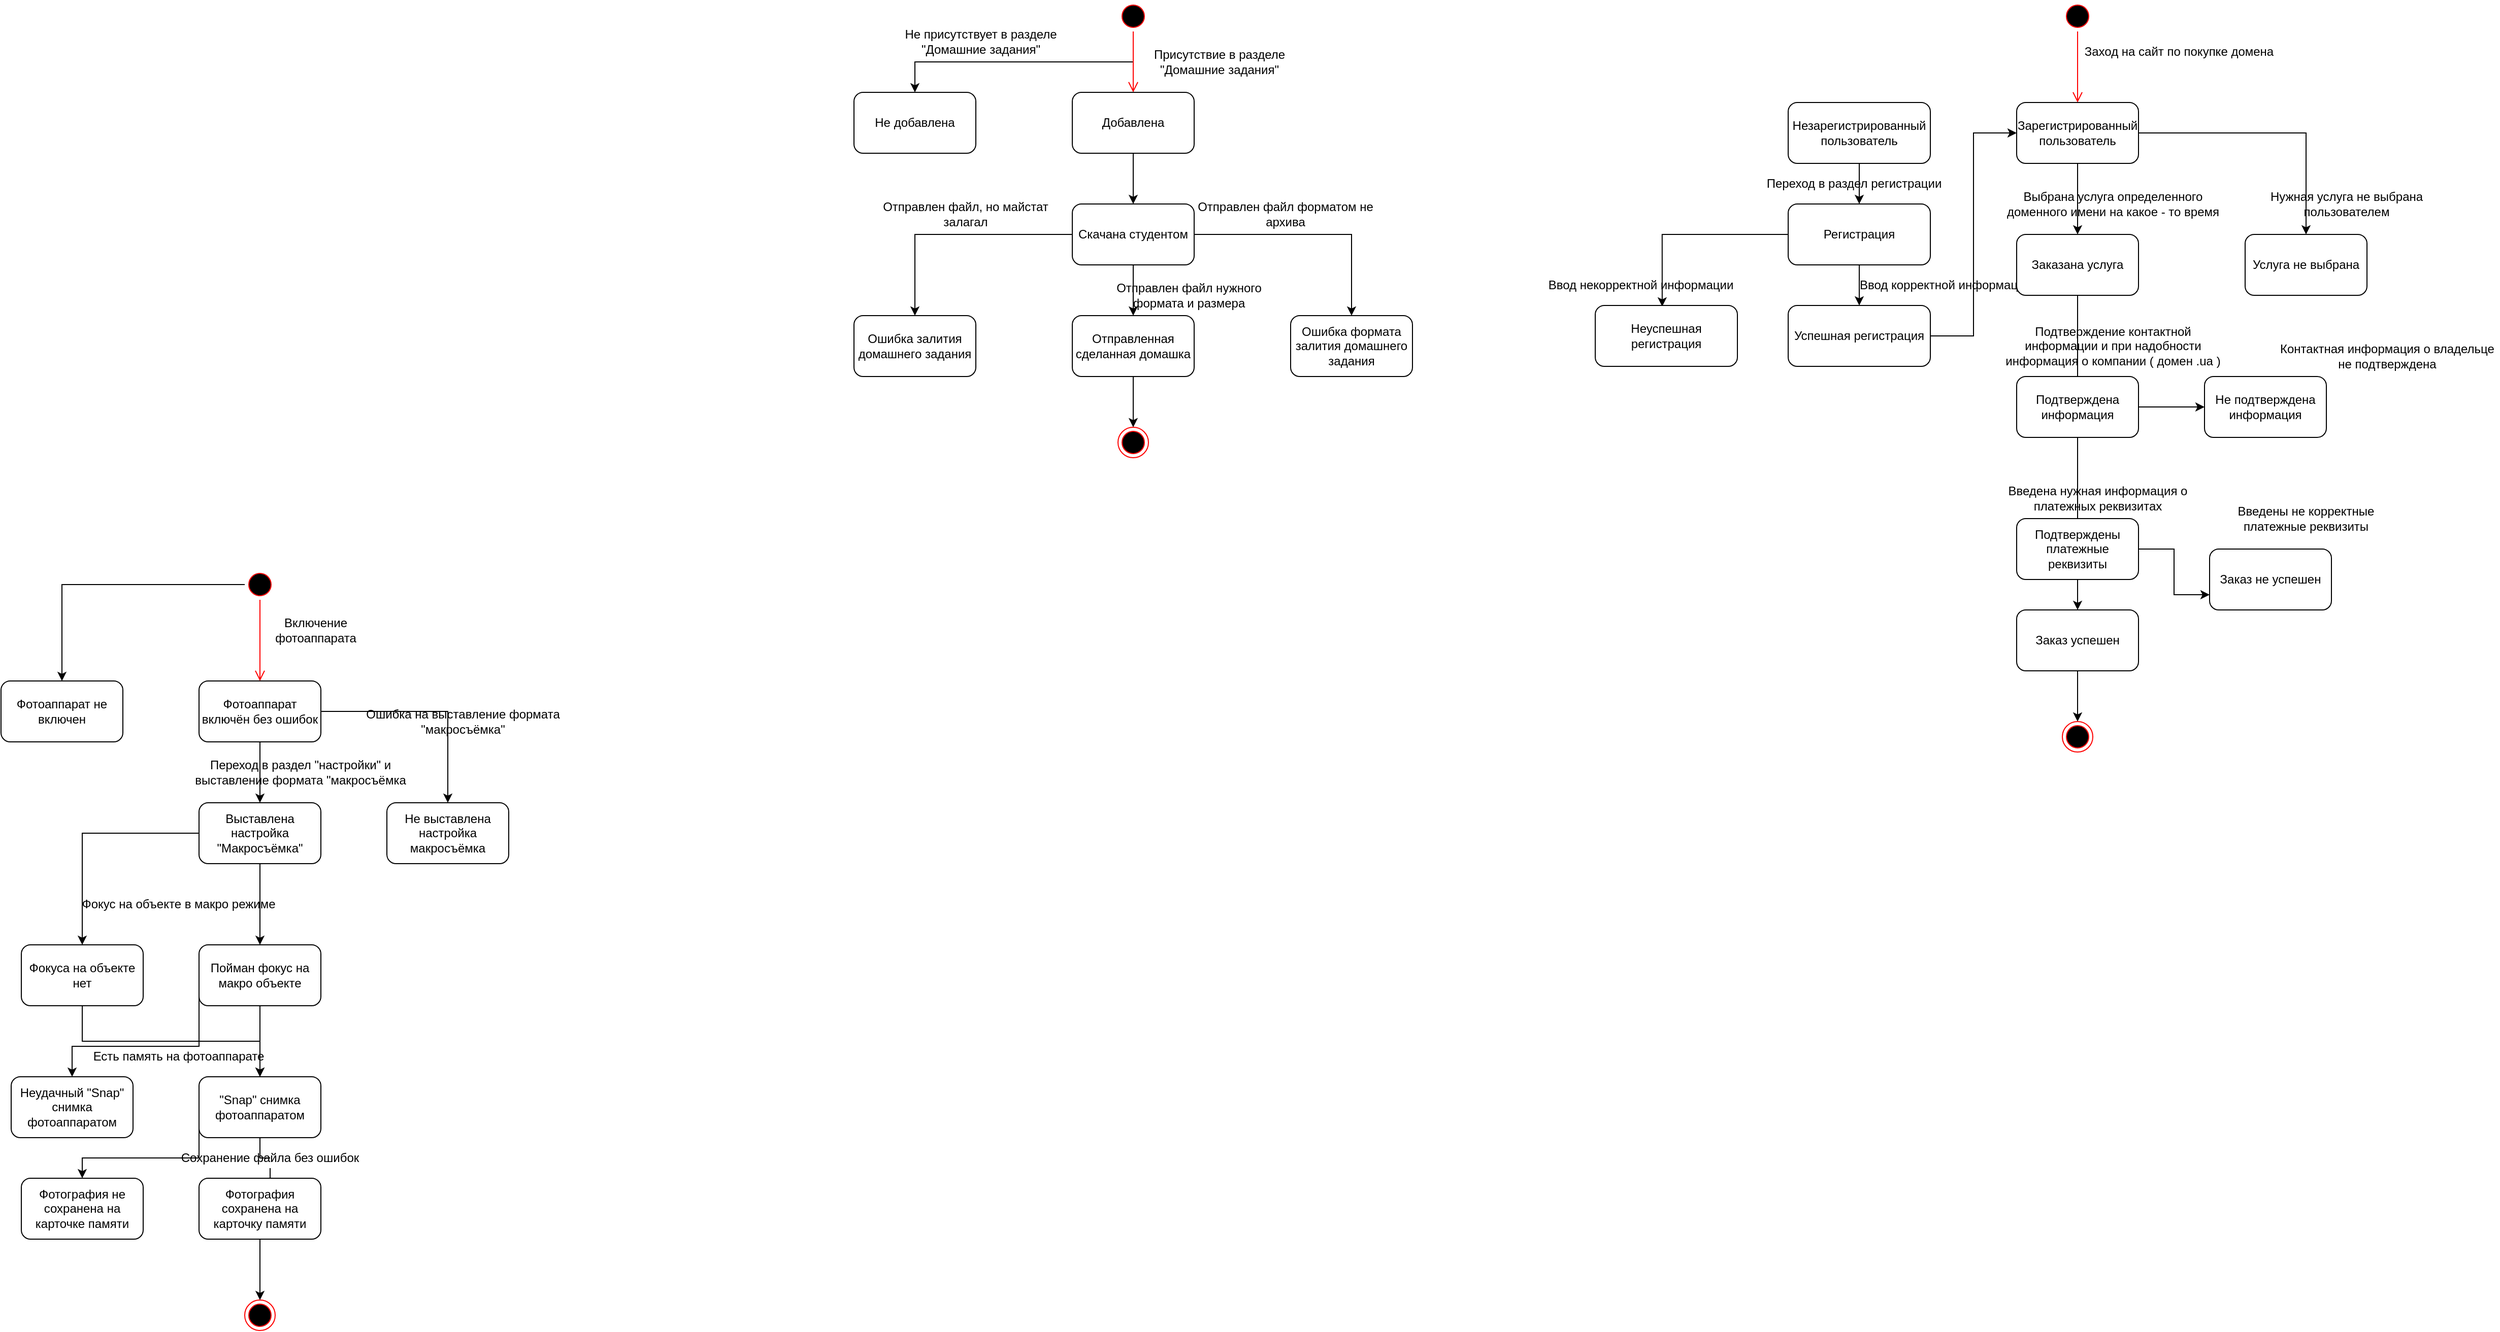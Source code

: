<mxfile version="15.1.4" type="github">
  <diagram id="u6vn89Q6pDuSqbfzB-kp" name="Page-1">
    <mxGraphModel dx="1483" dy="827" grid="1" gridSize="10" guides="1" tooltips="1" connect="1" arrows="1" fold="1" page="1" pageScale="1" pageWidth="3000" pageHeight="3000" math="0" shadow="0">
      <root>
        <mxCell id="0" />
        <mxCell id="1" parent="0" />
        <mxCell id="Up6CJ4-sGrz-HfyM8izz-25" style="edgeStyle=orthogonalEdgeStyle;rounded=0;orthogonalLoop=1;jettySize=auto;html=1;exitX=0.5;exitY=1;exitDx=0;exitDy=0;" edge="1" parent="1" source="Up6CJ4-sGrz-HfyM8izz-1" target="Up6CJ4-sGrz-HfyM8izz-6">
          <mxGeometry relative="1" as="geometry" />
        </mxCell>
        <mxCell id="Up6CJ4-sGrz-HfyM8izz-1" value="" style="ellipse;html=1;shape=startState;fillColor=#000000;strokeColor=#ff0000;" vertex="1" parent="1">
          <mxGeometry x="1190" y="70" width="30" height="30" as="geometry" />
        </mxCell>
        <mxCell id="Up6CJ4-sGrz-HfyM8izz-2" value="" style="edgeStyle=orthogonalEdgeStyle;html=1;verticalAlign=bottom;endArrow=open;endSize=8;strokeColor=#ff0000;" edge="1" source="Up6CJ4-sGrz-HfyM8izz-1" parent="1">
          <mxGeometry relative="1" as="geometry">
            <mxPoint x="1205" y="160" as="targetPoint" />
          </mxGeometry>
        </mxCell>
        <mxCell id="Up6CJ4-sGrz-HfyM8izz-4" value="Присутствие в разделе &quot;Домашние задания&quot;" style="text;html=1;strokeColor=none;fillColor=none;align=center;verticalAlign=middle;whiteSpace=wrap;rounded=0;" vertex="1" parent="1">
          <mxGeometry x="1200" y="120" width="180" height="20" as="geometry" />
        </mxCell>
        <mxCell id="Up6CJ4-sGrz-HfyM8izz-6" value="Не добавлена" style="rounded=1;whiteSpace=wrap;html=1;" vertex="1" parent="1">
          <mxGeometry x="930" y="160" width="120" height="60" as="geometry" />
        </mxCell>
        <mxCell id="Up6CJ4-sGrz-HfyM8izz-13" value="" style="edgeStyle=orthogonalEdgeStyle;rounded=0;orthogonalLoop=1;jettySize=auto;html=1;" edge="1" parent="1" source="Up6CJ4-sGrz-HfyM8izz-7" target="Up6CJ4-sGrz-HfyM8izz-12">
          <mxGeometry relative="1" as="geometry" />
        </mxCell>
        <mxCell id="Up6CJ4-sGrz-HfyM8izz-7" value="Добавлена" style="rounded=1;whiteSpace=wrap;html=1;" vertex="1" parent="1">
          <mxGeometry x="1145" y="160" width="120" height="60" as="geometry" />
        </mxCell>
        <mxCell id="Up6CJ4-sGrz-HfyM8izz-18" value="" style="edgeStyle=orthogonalEdgeStyle;rounded=0;orthogonalLoop=1;jettySize=auto;html=1;" edge="1" parent="1" source="Up6CJ4-sGrz-HfyM8izz-12" target="Up6CJ4-sGrz-HfyM8izz-16">
          <mxGeometry relative="1" as="geometry" />
        </mxCell>
        <mxCell id="Up6CJ4-sGrz-HfyM8izz-19" style="edgeStyle=orthogonalEdgeStyle;rounded=0;orthogonalLoop=1;jettySize=auto;html=1;exitX=0;exitY=0.5;exitDx=0;exitDy=0;entryX=0.5;entryY=0;entryDx=0;entryDy=0;" edge="1" parent="1" source="Up6CJ4-sGrz-HfyM8izz-12" target="Up6CJ4-sGrz-HfyM8izz-14">
          <mxGeometry relative="1" as="geometry" />
        </mxCell>
        <mxCell id="Up6CJ4-sGrz-HfyM8izz-20" style="edgeStyle=orthogonalEdgeStyle;rounded=0;orthogonalLoop=1;jettySize=auto;html=1;exitX=1;exitY=0.5;exitDx=0;exitDy=0;entryX=0.5;entryY=0;entryDx=0;entryDy=0;" edge="1" parent="1" source="Up6CJ4-sGrz-HfyM8izz-12" target="Up6CJ4-sGrz-HfyM8izz-15">
          <mxGeometry relative="1" as="geometry" />
        </mxCell>
        <mxCell id="Up6CJ4-sGrz-HfyM8izz-12" value="Скачана студентом" style="rounded=1;whiteSpace=wrap;html=1;" vertex="1" parent="1">
          <mxGeometry x="1145" y="270" width="120" height="60" as="geometry" />
        </mxCell>
        <mxCell id="Up6CJ4-sGrz-HfyM8izz-14" value="Ошибка залития домашнего задания" style="rounded=1;whiteSpace=wrap;html=1;" vertex="1" parent="1">
          <mxGeometry x="930" y="380" width="120" height="60" as="geometry" />
        </mxCell>
        <mxCell id="Up6CJ4-sGrz-HfyM8izz-15" value="Ошибка формата залития домашнего задания" style="rounded=1;whiteSpace=wrap;html=1;" vertex="1" parent="1">
          <mxGeometry x="1360" y="380" width="120" height="60" as="geometry" />
        </mxCell>
        <mxCell id="Up6CJ4-sGrz-HfyM8izz-28" value="" style="edgeStyle=orthogonalEdgeStyle;rounded=0;orthogonalLoop=1;jettySize=auto;html=1;" edge="1" parent="1" source="Up6CJ4-sGrz-HfyM8izz-16" target="Up6CJ4-sGrz-HfyM8izz-27">
          <mxGeometry relative="1" as="geometry" />
        </mxCell>
        <mxCell id="Up6CJ4-sGrz-HfyM8izz-16" value="Отправленная сделанная домашка" style="rounded=1;whiteSpace=wrap;html=1;" vertex="1" parent="1">
          <mxGeometry x="1145" y="380" width="120" height="60" as="geometry" />
        </mxCell>
        <mxCell id="Up6CJ4-sGrz-HfyM8izz-21" value="Отправлен файл форматом не архива" style="text;html=1;strokeColor=none;fillColor=none;align=center;verticalAlign=middle;whiteSpace=wrap;rounded=0;" vertex="1" parent="1">
          <mxGeometry x="1265" y="270" width="180" height="20" as="geometry" />
        </mxCell>
        <mxCell id="Up6CJ4-sGrz-HfyM8izz-22" value="Отправлен файл, но майстат залагал" style="text;html=1;strokeColor=none;fillColor=none;align=center;verticalAlign=middle;whiteSpace=wrap;rounded=0;" vertex="1" parent="1">
          <mxGeometry x="950" y="270" width="180" height="20" as="geometry" />
        </mxCell>
        <mxCell id="Up6CJ4-sGrz-HfyM8izz-26" value="Не присутствует в разделе &quot;Домашние задания&quot;" style="text;html=1;strokeColor=none;fillColor=none;align=center;verticalAlign=middle;whiteSpace=wrap;rounded=0;" vertex="1" parent="1">
          <mxGeometry x="965" y="100" width="180" height="20" as="geometry" />
        </mxCell>
        <mxCell id="Up6CJ4-sGrz-HfyM8izz-27" value="" style="ellipse;html=1;shape=endState;fillColor=#000000;strokeColor=#ff0000;" vertex="1" parent="1">
          <mxGeometry x="1190" y="490" width="30" height="30" as="geometry" />
        </mxCell>
        <mxCell id="Up6CJ4-sGrz-HfyM8izz-29" value="Отправлен файл нужного формата и размера" style="text;html=1;strokeColor=none;fillColor=none;align=center;verticalAlign=middle;whiteSpace=wrap;rounded=0;" vertex="1" parent="1">
          <mxGeometry x="1170" y="350" width="180" height="20" as="geometry" />
        </mxCell>
        <mxCell id="Up6CJ4-sGrz-HfyM8izz-30" value="" style="ellipse;html=1;shape=startState;fillColor=#000000;strokeColor=#ff0000;" vertex="1" parent="1">
          <mxGeometry x="2120" y="70" width="30" height="30" as="geometry" />
        </mxCell>
        <mxCell id="Up6CJ4-sGrz-HfyM8izz-31" value="" style="edgeStyle=orthogonalEdgeStyle;html=1;verticalAlign=bottom;endArrow=open;endSize=8;strokeColor=#ff0000;" edge="1" source="Up6CJ4-sGrz-HfyM8izz-30" parent="1" target="Up6CJ4-sGrz-HfyM8izz-33">
          <mxGeometry relative="1" as="geometry">
            <mxPoint x="2135" y="160" as="targetPoint" />
          </mxGeometry>
        </mxCell>
        <mxCell id="Up6CJ4-sGrz-HfyM8izz-32" value="Заход на сайт по покупке домена" style="text;html=1;strokeColor=none;fillColor=none;align=center;verticalAlign=middle;whiteSpace=wrap;rounded=0;" vertex="1" parent="1">
          <mxGeometry x="2130" y="110" width="210" height="20" as="geometry" />
        </mxCell>
        <mxCell id="Up6CJ4-sGrz-HfyM8izz-48" value="" style="edgeStyle=orthogonalEdgeStyle;rounded=0;orthogonalLoop=1;jettySize=auto;html=1;" edge="1" parent="1" source="Up6CJ4-sGrz-HfyM8izz-33" target="Up6CJ4-sGrz-HfyM8izz-47">
          <mxGeometry relative="1" as="geometry" />
        </mxCell>
        <mxCell id="Up6CJ4-sGrz-HfyM8izz-57" style="edgeStyle=orthogonalEdgeStyle;rounded=0;orthogonalLoop=1;jettySize=auto;html=1;exitX=1;exitY=0.5;exitDx=0;exitDy=0;" edge="1" parent="1" source="Up6CJ4-sGrz-HfyM8izz-33" target="Up6CJ4-sGrz-HfyM8izz-56">
          <mxGeometry relative="1" as="geometry" />
        </mxCell>
        <mxCell id="Up6CJ4-sGrz-HfyM8izz-33" value="Зарегистрированный пользователь" style="rounded=1;whiteSpace=wrap;html=1;" vertex="1" parent="1">
          <mxGeometry x="2075" y="170" width="120" height="60" as="geometry" />
        </mxCell>
        <mxCell id="Up6CJ4-sGrz-HfyM8izz-38" value="" style="edgeStyle=orthogonalEdgeStyle;rounded=0;orthogonalLoop=1;jettySize=auto;html=1;" edge="1" parent="1" source="Up6CJ4-sGrz-HfyM8izz-34" target="Up6CJ4-sGrz-HfyM8izz-37">
          <mxGeometry relative="1" as="geometry" />
        </mxCell>
        <mxCell id="Up6CJ4-sGrz-HfyM8izz-34" value="Незарегистрированный пользователь" style="rounded=1;whiteSpace=wrap;html=1;" vertex="1" parent="1">
          <mxGeometry x="1850" y="170" width="140" height="60" as="geometry" />
        </mxCell>
        <mxCell id="Up6CJ4-sGrz-HfyM8izz-41" value="" style="edgeStyle=orthogonalEdgeStyle;rounded=0;orthogonalLoop=1;jettySize=auto;html=1;" edge="1" parent="1" source="Up6CJ4-sGrz-HfyM8izz-37" target="Up6CJ4-sGrz-HfyM8izz-40">
          <mxGeometry relative="1" as="geometry" />
        </mxCell>
        <mxCell id="Up6CJ4-sGrz-HfyM8izz-44" style="edgeStyle=orthogonalEdgeStyle;rounded=0;orthogonalLoop=1;jettySize=auto;html=1;exitX=0;exitY=0.5;exitDx=0;exitDy=0;entryX=0.471;entryY=0.016;entryDx=0;entryDy=0;entryPerimeter=0;" edge="1" parent="1" source="Up6CJ4-sGrz-HfyM8izz-37" target="Up6CJ4-sGrz-HfyM8izz-43">
          <mxGeometry relative="1" as="geometry" />
        </mxCell>
        <mxCell id="Up6CJ4-sGrz-HfyM8izz-37" value="Регистрация" style="rounded=1;whiteSpace=wrap;html=1;" vertex="1" parent="1">
          <mxGeometry x="1850" y="270" width="140" height="60" as="geometry" />
        </mxCell>
        <mxCell id="Up6CJ4-sGrz-HfyM8izz-39" value="Переход в раздел регистрации" style="text;html=1;strokeColor=none;fillColor=none;align=center;verticalAlign=middle;whiteSpace=wrap;rounded=0;" vertex="1" parent="1">
          <mxGeometry x="1810" y="240" width="210" height="20" as="geometry" />
        </mxCell>
        <mxCell id="Up6CJ4-sGrz-HfyM8izz-46" style="edgeStyle=orthogonalEdgeStyle;rounded=0;orthogonalLoop=1;jettySize=auto;html=1;exitX=1;exitY=0.5;exitDx=0;exitDy=0;entryX=0;entryY=0.5;entryDx=0;entryDy=0;" edge="1" parent="1" source="Up6CJ4-sGrz-HfyM8izz-40" target="Up6CJ4-sGrz-HfyM8izz-33">
          <mxGeometry relative="1" as="geometry" />
        </mxCell>
        <mxCell id="Up6CJ4-sGrz-HfyM8izz-40" value="Успешная регистрация" style="rounded=1;whiteSpace=wrap;html=1;" vertex="1" parent="1">
          <mxGeometry x="1850" y="370" width="140" height="60" as="geometry" />
        </mxCell>
        <mxCell id="Up6CJ4-sGrz-HfyM8izz-42" value="Ввод корректной информации" style="text;html=1;strokeColor=none;fillColor=none;align=center;verticalAlign=middle;whiteSpace=wrap;rounded=0;" vertex="1" parent="1">
          <mxGeometry x="1900" y="340" width="210" height="20" as="geometry" />
        </mxCell>
        <mxCell id="Up6CJ4-sGrz-HfyM8izz-43" value="Неуспешная регистрация" style="rounded=1;whiteSpace=wrap;html=1;" vertex="1" parent="1">
          <mxGeometry x="1660" y="370" width="140" height="60" as="geometry" />
        </mxCell>
        <mxCell id="Up6CJ4-sGrz-HfyM8izz-45" value="Ввод некорректной информации" style="text;html=1;strokeColor=none;fillColor=none;align=center;verticalAlign=middle;whiteSpace=wrap;rounded=0;" vertex="1" parent="1">
          <mxGeometry x="1600" y="340" width="210" height="20" as="geometry" />
        </mxCell>
        <mxCell id="Up6CJ4-sGrz-HfyM8izz-51" value="" style="edgeStyle=orthogonalEdgeStyle;rounded=0;orthogonalLoop=1;jettySize=auto;html=1;" edge="1" parent="1" source="Up6CJ4-sGrz-HfyM8izz-47" target="Up6CJ4-sGrz-HfyM8izz-50">
          <mxGeometry relative="1" as="geometry" />
        </mxCell>
        <mxCell id="Up6CJ4-sGrz-HfyM8izz-47" value="Заказана услуга" style="rounded=1;whiteSpace=wrap;html=1;" vertex="1" parent="1">
          <mxGeometry x="2075" y="300" width="120" height="60" as="geometry" />
        </mxCell>
        <mxCell id="Up6CJ4-sGrz-HfyM8izz-49" value="Выбрана услуга определенного доменного имени на какое - то время" style="text;html=1;strokeColor=none;fillColor=none;align=center;verticalAlign=middle;whiteSpace=wrap;rounded=0;" vertex="1" parent="1">
          <mxGeometry x="2060" y="260" width="220" height="20" as="geometry" />
        </mxCell>
        <mxCell id="Up6CJ4-sGrz-HfyM8izz-55" value="" style="edgeStyle=orthogonalEdgeStyle;rounded=0;orthogonalLoop=1;jettySize=auto;html=1;" edge="1" parent="1" source="Up6CJ4-sGrz-HfyM8izz-50" target="Up6CJ4-sGrz-HfyM8izz-54">
          <mxGeometry relative="1" as="geometry" />
        </mxCell>
        <mxCell id="Up6CJ4-sGrz-HfyM8izz-50" value="Заказ успешен" style="rounded=1;whiteSpace=wrap;html=1;" vertex="1" parent="1">
          <mxGeometry x="2075" y="670" width="120" height="60" as="geometry" />
        </mxCell>
        <mxCell id="Up6CJ4-sGrz-HfyM8izz-52" value="Введена нужная информация о платежных реквизитах" style="text;html=1;strokeColor=none;fillColor=none;align=center;verticalAlign=middle;whiteSpace=wrap;rounded=0;" vertex="1" parent="1">
          <mxGeometry x="2060" y="550" width="190" height="20" as="geometry" />
        </mxCell>
        <mxCell id="Up6CJ4-sGrz-HfyM8izz-54" value="" style="ellipse;html=1;shape=endState;fillColor=#000000;strokeColor=#ff0000;" vertex="1" parent="1">
          <mxGeometry x="2120" y="780" width="30" height="30" as="geometry" />
        </mxCell>
        <mxCell id="Up6CJ4-sGrz-HfyM8izz-56" value="Услуга не выбрана" style="rounded=1;whiteSpace=wrap;html=1;" vertex="1" parent="1">
          <mxGeometry x="2300" y="300" width="120" height="60" as="geometry" />
        </mxCell>
        <mxCell id="Up6CJ4-sGrz-HfyM8izz-58" value="Нужная услуга не выбрана пользователем" style="text;html=1;strokeColor=none;fillColor=none;align=center;verticalAlign=middle;whiteSpace=wrap;rounded=0;" vertex="1" parent="1">
          <mxGeometry x="2290" y="260" width="220" height="20" as="geometry" />
        </mxCell>
        <mxCell id="Up6CJ4-sGrz-HfyM8izz-59" value="Заказ не успешен" style="rounded=1;whiteSpace=wrap;html=1;" vertex="1" parent="1">
          <mxGeometry x="2265" y="610" width="120" height="60" as="geometry" />
        </mxCell>
        <mxCell id="Up6CJ4-sGrz-HfyM8izz-61" value="Введены не корректные платежные реквизиты" style="text;html=1;strokeColor=none;fillColor=none;align=center;verticalAlign=middle;whiteSpace=wrap;rounded=0;" vertex="1" parent="1">
          <mxGeometry x="2265" y="570" width="190" height="20" as="geometry" />
        </mxCell>
        <mxCell id="Up6CJ4-sGrz-HfyM8izz-67" style="edgeStyle=orthogonalEdgeStyle;rounded=0;orthogonalLoop=1;jettySize=auto;html=1;exitX=1;exitY=0.5;exitDx=0;exitDy=0;" edge="1" parent="1" source="Up6CJ4-sGrz-HfyM8izz-62" target="Up6CJ4-sGrz-HfyM8izz-66">
          <mxGeometry relative="1" as="geometry" />
        </mxCell>
        <mxCell id="Up6CJ4-sGrz-HfyM8izz-62" value="Подтверждена информация" style="rounded=1;whiteSpace=wrap;html=1;" vertex="1" parent="1">
          <mxGeometry x="2075" y="440" width="120" height="60" as="geometry" />
        </mxCell>
        <mxCell id="Up6CJ4-sGrz-HfyM8izz-63" value="Подтверждение контактной информации и при надобности информация о компании ( домен .ua )" style="text;html=1;strokeColor=none;fillColor=none;align=center;verticalAlign=middle;whiteSpace=wrap;rounded=0;" vertex="1" parent="1">
          <mxGeometry x="2060" y="400" width="220" height="20" as="geometry" />
        </mxCell>
        <mxCell id="Up6CJ4-sGrz-HfyM8izz-65" value="Контактная информация о владельце не подтверждена" style="text;html=1;strokeColor=none;fillColor=none;align=center;verticalAlign=middle;whiteSpace=wrap;rounded=0;" vertex="1" parent="1">
          <mxGeometry x="2330" y="410" width="220" height="20" as="geometry" />
        </mxCell>
        <mxCell id="Up6CJ4-sGrz-HfyM8izz-66" value="Не подтверждена информация" style="rounded=1;whiteSpace=wrap;html=1;" vertex="1" parent="1">
          <mxGeometry x="2260" y="440" width="120" height="60" as="geometry" />
        </mxCell>
        <mxCell id="Up6CJ4-sGrz-HfyM8izz-69" style="edgeStyle=orthogonalEdgeStyle;rounded=0;orthogonalLoop=1;jettySize=auto;html=1;exitX=1;exitY=0.5;exitDx=0;exitDy=0;entryX=0;entryY=0.75;entryDx=0;entryDy=0;" edge="1" parent="1" source="Up6CJ4-sGrz-HfyM8izz-68" target="Up6CJ4-sGrz-HfyM8izz-59">
          <mxGeometry relative="1" as="geometry" />
        </mxCell>
        <mxCell id="Up6CJ4-sGrz-HfyM8izz-68" value="Подтверждены платежные реквизиты" style="rounded=1;whiteSpace=wrap;html=1;" vertex="1" parent="1">
          <mxGeometry x="2075" y="580" width="120" height="60" as="geometry" />
        </mxCell>
        <mxCell id="Up6CJ4-sGrz-HfyM8izz-76" style="edgeStyle=orthogonalEdgeStyle;rounded=0;orthogonalLoop=1;jettySize=auto;html=1;exitX=0;exitY=0.5;exitDx=0;exitDy=0;entryX=0.5;entryY=0;entryDx=0;entryDy=0;" edge="1" parent="1" source="Up6CJ4-sGrz-HfyM8izz-70" target="Up6CJ4-sGrz-HfyM8izz-75">
          <mxGeometry relative="1" as="geometry" />
        </mxCell>
        <mxCell id="Up6CJ4-sGrz-HfyM8izz-70" value="" style="ellipse;html=1;shape=startState;fillColor=#000000;strokeColor=#ff0000;" vertex="1" parent="1">
          <mxGeometry x="330" y="630" width="30" height="30" as="geometry" />
        </mxCell>
        <mxCell id="Up6CJ4-sGrz-HfyM8izz-71" value="" style="edgeStyle=orthogonalEdgeStyle;html=1;verticalAlign=bottom;endArrow=open;endSize=8;strokeColor=#ff0000;" edge="1" source="Up6CJ4-sGrz-HfyM8izz-70" parent="1" target="Up6CJ4-sGrz-HfyM8izz-73">
          <mxGeometry relative="1" as="geometry">
            <mxPoint x="345" y="730" as="targetPoint" />
          </mxGeometry>
        </mxCell>
        <mxCell id="Up6CJ4-sGrz-HfyM8izz-72" value="Включение фотоаппарата" style="text;html=1;strokeColor=none;fillColor=none;align=center;verticalAlign=middle;whiteSpace=wrap;rounded=0;" vertex="1" parent="1">
          <mxGeometry x="360" y="680" width="80" height="20" as="geometry" />
        </mxCell>
        <mxCell id="Up6CJ4-sGrz-HfyM8izz-78" value="" style="edgeStyle=orthogonalEdgeStyle;rounded=0;orthogonalLoop=1;jettySize=auto;html=1;" edge="1" parent="1" source="Up6CJ4-sGrz-HfyM8izz-73" target="Up6CJ4-sGrz-HfyM8izz-77">
          <mxGeometry relative="1" as="geometry" />
        </mxCell>
        <mxCell id="Up6CJ4-sGrz-HfyM8izz-81" style="edgeStyle=orthogonalEdgeStyle;rounded=0;orthogonalLoop=1;jettySize=auto;html=1;exitX=1;exitY=0.5;exitDx=0;exitDy=0;entryX=0.5;entryY=0;entryDx=0;entryDy=0;" edge="1" parent="1" source="Up6CJ4-sGrz-HfyM8izz-73" target="Up6CJ4-sGrz-HfyM8izz-80">
          <mxGeometry relative="1" as="geometry" />
        </mxCell>
        <mxCell id="Up6CJ4-sGrz-HfyM8izz-73" value="Фотоаппарат включён без ошибок" style="rounded=1;whiteSpace=wrap;html=1;" vertex="1" parent="1">
          <mxGeometry x="285" y="740" width="120" height="60" as="geometry" />
        </mxCell>
        <mxCell id="Up6CJ4-sGrz-HfyM8izz-75" value="Фотоаппарат не включен" style="rounded=1;whiteSpace=wrap;html=1;" vertex="1" parent="1">
          <mxGeometry x="90" y="740" width="120" height="60" as="geometry" />
        </mxCell>
        <mxCell id="Up6CJ4-sGrz-HfyM8izz-84" value="" style="edgeStyle=orthogonalEdgeStyle;rounded=0;orthogonalLoop=1;jettySize=auto;html=1;" edge="1" parent="1" source="Up6CJ4-sGrz-HfyM8izz-77" target="Up6CJ4-sGrz-HfyM8izz-83">
          <mxGeometry relative="1" as="geometry" />
        </mxCell>
        <mxCell id="Up6CJ4-sGrz-HfyM8izz-87" style="edgeStyle=orthogonalEdgeStyle;rounded=0;orthogonalLoop=1;jettySize=auto;html=1;exitX=0;exitY=0.5;exitDx=0;exitDy=0;entryX=0.5;entryY=0;entryDx=0;entryDy=0;" edge="1" parent="1" source="Up6CJ4-sGrz-HfyM8izz-77" target="Up6CJ4-sGrz-HfyM8izz-86">
          <mxGeometry relative="1" as="geometry" />
        </mxCell>
        <mxCell id="Up6CJ4-sGrz-HfyM8izz-77" value="Выставлена настройка &quot;Макросъёмка&quot;" style="rounded=1;whiteSpace=wrap;html=1;" vertex="1" parent="1">
          <mxGeometry x="285" y="860" width="120" height="60" as="geometry" />
        </mxCell>
        <mxCell id="Up6CJ4-sGrz-HfyM8izz-79" value="Переход в раздел &quot;настройки&quot; и выставление формата &quot;макросъёмка" style="text;html=1;strokeColor=none;fillColor=none;align=center;verticalAlign=middle;whiteSpace=wrap;rounded=0;" vertex="1" parent="1">
          <mxGeometry x="260" y="820" width="250" height="20" as="geometry" />
        </mxCell>
        <mxCell id="Up6CJ4-sGrz-HfyM8izz-80" value="Не выставлена настройка макросъёмка" style="rounded=1;whiteSpace=wrap;html=1;" vertex="1" parent="1">
          <mxGeometry x="470" y="860" width="120" height="60" as="geometry" />
        </mxCell>
        <mxCell id="Up6CJ4-sGrz-HfyM8izz-82" value="Ошибка на выставление формата &quot;макросъёмка&quot;" style="text;html=1;strokeColor=none;fillColor=none;align=center;verticalAlign=middle;whiteSpace=wrap;rounded=0;" vertex="1" parent="1">
          <mxGeometry x="420" y="770" width="250" height="20" as="geometry" />
        </mxCell>
        <mxCell id="Up6CJ4-sGrz-HfyM8izz-89" value="" style="edgeStyle=orthogonalEdgeStyle;rounded=0;orthogonalLoop=1;jettySize=auto;html=1;" edge="1" parent="1" source="Up6CJ4-sGrz-HfyM8izz-83" target="Up6CJ4-sGrz-HfyM8izz-88">
          <mxGeometry relative="1" as="geometry" />
        </mxCell>
        <mxCell id="Up6CJ4-sGrz-HfyM8izz-92" style="edgeStyle=orthogonalEdgeStyle;rounded=0;orthogonalLoop=1;jettySize=auto;html=1;exitX=0;exitY=0.5;exitDx=0;exitDy=0;" edge="1" parent="1" source="Up6CJ4-sGrz-HfyM8izz-83" target="Up6CJ4-sGrz-HfyM8izz-91">
          <mxGeometry relative="1" as="geometry">
            <Array as="points">
              <mxPoint x="285" y="1100" />
              <mxPoint x="160" y="1100" />
            </Array>
          </mxGeometry>
        </mxCell>
        <mxCell id="Up6CJ4-sGrz-HfyM8izz-83" value="Пойман фокус на макро объекте" style="rounded=1;whiteSpace=wrap;html=1;" vertex="1" parent="1">
          <mxGeometry x="285" y="1000" width="120" height="60" as="geometry" />
        </mxCell>
        <mxCell id="Up6CJ4-sGrz-HfyM8izz-85" value="Фокус на объекте в макро режиме" style="text;html=1;strokeColor=none;fillColor=none;align=center;verticalAlign=middle;whiteSpace=wrap;rounded=0;" vertex="1" parent="1">
          <mxGeometry x="140" y="950" width="250" height="20" as="geometry" />
        </mxCell>
        <mxCell id="Up6CJ4-sGrz-HfyM8izz-93" style="edgeStyle=orthogonalEdgeStyle;rounded=0;orthogonalLoop=1;jettySize=auto;html=1;exitX=0.5;exitY=1;exitDx=0;exitDy=0;entryX=0.5;entryY=0;entryDx=0;entryDy=0;" edge="1" parent="1" source="Up6CJ4-sGrz-HfyM8izz-86" target="Up6CJ4-sGrz-HfyM8izz-88">
          <mxGeometry relative="1" as="geometry" />
        </mxCell>
        <mxCell id="Up6CJ4-sGrz-HfyM8izz-86" value="Фокуса на объекте нет" style="rounded=1;whiteSpace=wrap;html=1;" vertex="1" parent="1">
          <mxGeometry x="110" y="1000" width="120" height="60" as="geometry" />
        </mxCell>
        <mxCell id="Up6CJ4-sGrz-HfyM8izz-95" value="" style="edgeStyle=orthogonalEdgeStyle;rounded=0;orthogonalLoop=1;jettySize=auto;html=1;startArrow=none;" edge="1" parent="1" source="Up6CJ4-sGrz-HfyM8izz-96" target="Up6CJ4-sGrz-HfyM8izz-94">
          <mxGeometry relative="1" as="geometry" />
        </mxCell>
        <mxCell id="Up6CJ4-sGrz-HfyM8izz-99" style="edgeStyle=orthogonalEdgeStyle;rounded=0;orthogonalLoop=1;jettySize=auto;html=1;exitX=0;exitY=0.5;exitDx=0;exitDy=0;" edge="1" parent="1" source="Up6CJ4-sGrz-HfyM8izz-88" target="Up6CJ4-sGrz-HfyM8izz-98">
          <mxGeometry relative="1" as="geometry">
            <Array as="points">
              <mxPoint x="285" y="1210" />
              <mxPoint x="170" y="1210" />
            </Array>
          </mxGeometry>
        </mxCell>
        <mxCell id="Up6CJ4-sGrz-HfyM8izz-88" value="&quot;Snap&quot; снимка фотоаппаратом" style="rounded=1;whiteSpace=wrap;html=1;" vertex="1" parent="1">
          <mxGeometry x="285" y="1130" width="120" height="60" as="geometry" />
        </mxCell>
        <mxCell id="Up6CJ4-sGrz-HfyM8izz-90" value="Есть память на фотоаппарате" style="text;html=1;strokeColor=none;fillColor=none;align=center;verticalAlign=middle;whiteSpace=wrap;rounded=0;" vertex="1" parent="1">
          <mxGeometry x="140" y="1100" width="250" height="20" as="geometry" />
        </mxCell>
        <mxCell id="Up6CJ4-sGrz-HfyM8izz-91" value="Неудачный &quot;Snap&quot; снимка фотоаппаратом" style="rounded=1;whiteSpace=wrap;html=1;" vertex="1" parent="1">
          <mxGeometry x="100" y="1130" width="120" height="60" as="geometry" />
        </mxCell>
        <mxCell id="Up6CJ4-sGrz-HfyM8izz-101" value="" style="edgeStyle=orthogonalEdgeStyle;rounded=0;orthogonalLoop=1;jettySize=auto;html=1;" edge="1" parent="1" source="Up6CJ4-sGrz-HfyM8izz-94" target="Up6CJ4-sGrz-HfyM8izz-100">
          <mxGeometry relative="1" as="geometry" />
        </mxCell>
        <mxCell id="Up6CJ4-sGrz-HfyM8izz-94" value="Фотография сохранена на карточку памяти" style="rounded=1;whiteSpace=wrap;html=1;" vertex="1" parent="1">
          <mxGeometry x="285" y="1230" width="120" height="60" as="geometry" />
        </mxCell>
        <mxCell id="Up6CJ4-sGrz-HfyM8izz-96" value="Сохранение файла без ошибок" style="text;html=1;strokeColor=none;fillColor=none;align=center;verticalAlign=middle;whiteSpace=wrap;rounded=0;" vertex="1" parent="1">
          <mxGeometry x="230" y="1200" width="250" height="20" as="geometry" />
        </mxCell>
        <mxCell id="Up6CJ4-sGrz-HfyM8izz-97" value="" style="edgeStyle=orthogonalEdgeStyle;rounded=0;orthogonalLoop=1;jettySize=auto;html=1;endArrow=none;" edge="1" parent="1" source="Up6CJ4-sGrz-HfyM8izz-88" target="Up6CJ4-sGrz-HfyM8izz-96">
          <mxGeometry relative="1" as="geometry">
            <mxPoint x="345" y="1190" as="sourcePoint" />
            <mxPoint x="345" y="1230" as="targetPoint" />
          </mxGeometry>
        </mxCell>
        <mxCell id="Up6CJ4-sGrz-HfyM8izz-98" value="Фотография не сохранена на карточке памяти" style="rounded=1;whiteSpace=wrap;html=1;" vertex="1" parent="1">
          <mxGeometry x="110" y="1230" width="120" height="60" as="geometry" />
        </mxCell>
        <mxCell id="Up6CJ4-sGrz-HfyM8izz-100" value="" style="ellipse;html=1;shape=endState;fillColor=#000000;strokeColor=#ff0000;" vertex="1" parent="1">
          <mxGeometry x="330" y="1350" width="30" height="30" as="geometry" />
        </mxCell>
      </root>
    </mxGraphModel>
  </diagram>
</mxfile>
